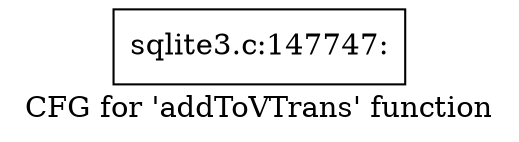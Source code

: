 digraph "CFG for 'addToVTrans' function" {
	label="CFG for 'addToVTrans' function";

	Node0x55c0f8508aa0 [shape=record,label="{sqlite3.c:147747:}"];
}
